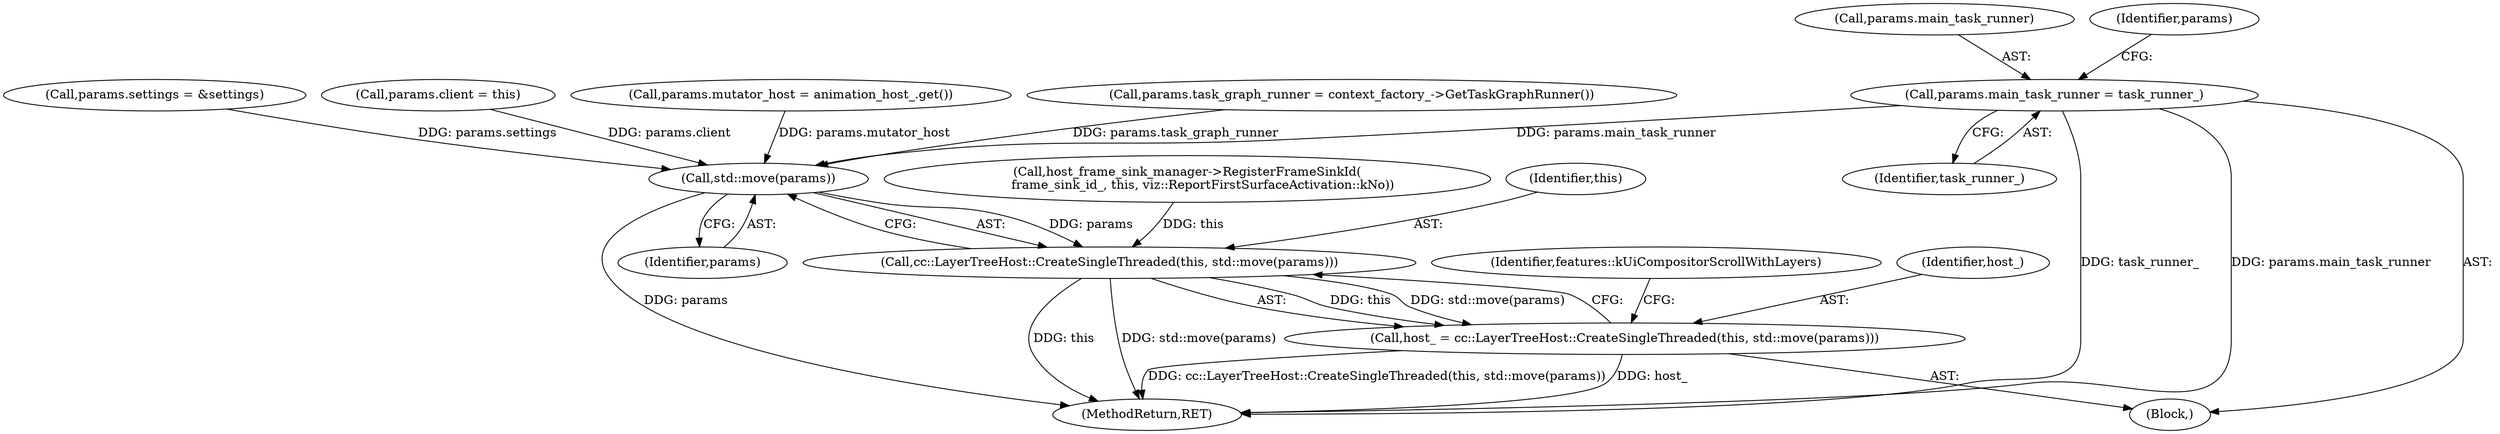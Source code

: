 digraph "0_Chrome_0d68cbd77addd38909101f76847deea56de00524@API" {
"1000389" [label="(Call,params.main_task_runner = task_runner_)"];
"1000403" [label="(Call,std::move(params))"];
"1000401" [label="(Call,cc::LayerTreeHost::CreateSingleThreaded(this, std::move(params)))"];
"1000399" [label="(Call,host_ = cc::LayerTreeHost::CreateSingleThreaded(this, std::move(params)))"];
"1000383" [label="(Call,params.settings = &settings)"];
"1000404" [label="(Identifier,params)"];
"1000373" [label="(Call,params.client = this)"];
"1000408" [label="(Identifier,features::kUiCompositorScrollWithLayers)"];
"1000400" [label="(Identifier,host_)"];
"1000104" [label="(Block,)"];
"1000402" [label="(Identifier,this)"];
"1000390" [label="(Call,params.main_task_runner)"];
"1000399" [label="(Call,host_ = cc::LayerTreeHost::CreateSingleThreaded(this, std::move(params)))"];
"1000112" [label="(Call,host_frame_sink_manager->RegisterFrameSinkId(\n        frame_sink_id_, this, viz::ReportFirstSurfaceActivation::kNo))"];
"1000401" [label="(Call,cc::LayerTreeHost::CreateSingleThreaded(this, std::move(params)))"];
"1000396" [label="(Identifier,params)"];
"1000403" [label="(Call,std::move(params))"];
"1000389" [label="(Call,params.main_task_runner = task_runner_)"];
"1000394" [label="(Call,params.mutator_host = animation_host_.get())"];
"1000393" [label="(Identifier,task_runner_)"];
"1000378" [label="(Call,params.task_graph_runner = context_factory_->GetTaskGraphRunner())"];
"1000437" [label="(MethodReturn,RET)"];
"1000389" -> "1000104"  [label="AST: "];
"1000389" -> "1000393"  [label="CFG: "];
"1000390" -> "1000389"  [label="AST: "];
"1000393" -> "1000389"  [label="AST: "];
"1000396" -> "1000389"  [label="CFG: "];
"1000389" -> "1000437"  [label="DDG: task_runner_"];
"1000389" -> "1000437"  [label="DDG: params.main_task_runner"];
"1000389" -> "1000403"  [label="DDG: params.main_task_runner"];
"1000403" -> "1000401"  [label="AST: "];
"1000403" -> "1000404"  [label="CFG: "];
"1000404" -> "1000403"  [label="AST: "];
"1000401" -> "1000403"  [label="CFG: "];
"1000403" -> "1000437"  [label="DDG: params"];
"1000403" -> "1000401"  [label="DDG: params"];
"1000383" -> "1000403"  [label="DDG: params.settings"];
"1000378" -> "1000403"  [label="DDG: params.task_graph_runner"];
"1000373" -> "1000403"  [label="DDG: params.client"];
"1000394" -> "1000403"  [label="DDG: params.mutator_host"];
"1000401" -> "1000399"  [label="AST: "];
"1000402" -> "1000401"  [label="AST: "];
"1000399" -> "1000401"  [label="CFG: "];
"1000401" -> "1000437"  [label="DDG: this"];
"1000401" -> "1000437"  [label="DDG: std::move(params)"];
"1000401" -> "1000399"  [label="DDG: this"];
"1000401" -> "1000399"  [label="DDG: std::move(params)"];
"1000112" -> "1000401"  [label="DDG: this"];
"1000399" -> "1000104"  [label="AST: "];
"1000400" -> "1000399"  [label="AST: "];
"1000408" -> "1000399"  [label="CFG: "];
"1000399" -> "1000437"  [label="DDG: cc::LayerTreeHost::CreateSingleThreaded(this, std::move(params))"];
"1000399" -> "1000437"  [label="DDG: host_"];
}
